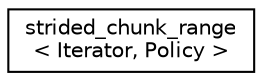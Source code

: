 digraph "Graphical Class Hierarchy"
{
 // LATEX_PDF_SIZE
  edge [fontname="Helvetica",fontsize="10",labelfontname="Helvetica",labelfontsize="10"];
  node [fontname="Helvetica",fontsize="10",shape=record];
  rankdir="LR";
  Node0 [label="strided_chunk_range\l\< Iterator, Policy \>",height=0.2,width=0.4,color="black", fillcolor="white", style="filled",URL="$classstrided__chunk__range.html",tooltip=" "];
}
